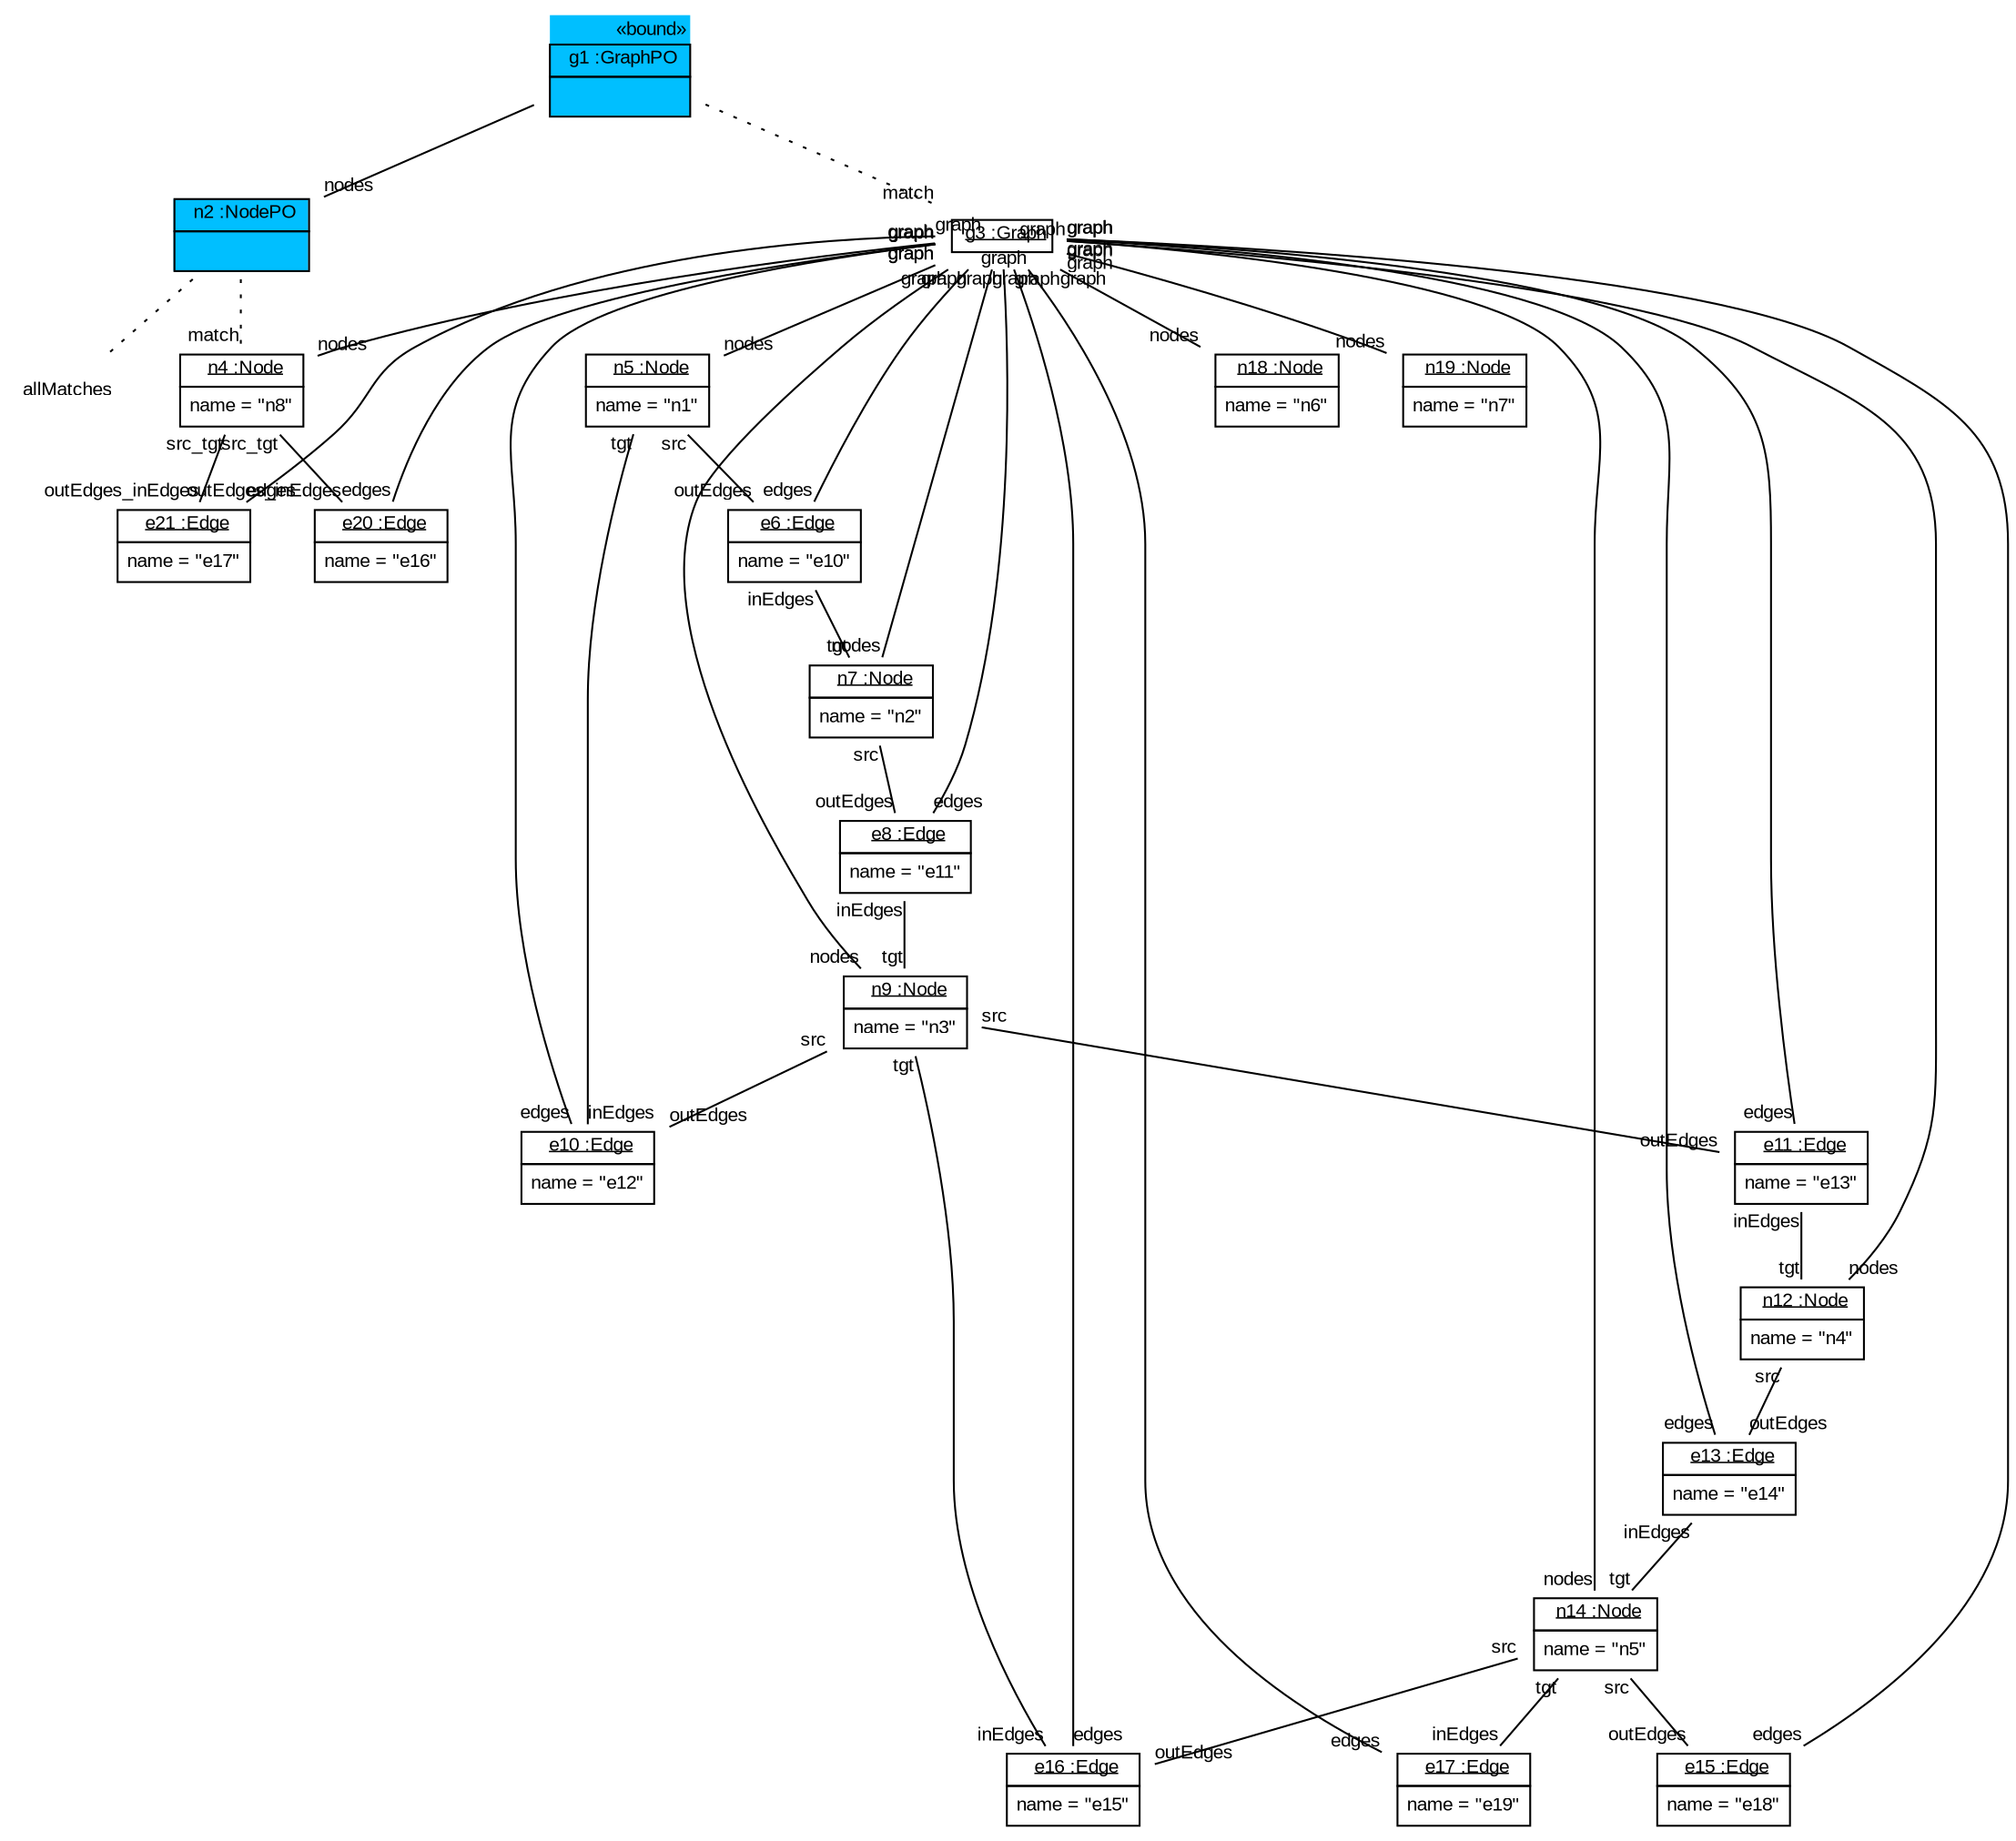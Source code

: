 graph ObjectDiagram {
   node [shape = none, fontsize = 10, fontname = "Arial"];
   edge [fontsize = 10, fontname = "Arial"];

g1 [label=<<table border='0' cellborder='1' cellspacing='0' color='black' bgcolor='deepskyblue'> <tr> <td border='0' align='right'><font color='black'>&#171;bound&#187;</font></td></tr> <tr> <td align='center'> <font color='black'> g1 :GraphPO </font></td></tr> <tr> <td align='left'> <table border='0' cellborder='0' cellspacing='0' color='black'> <tr> <td>  </td></tr></table></td></tr></table>>];
n2 [label=<<table border='0' cellborder='1' cellspacing='0' color='black' bgcolor='deepskyblue'>  <tr> <td align='center'> <font color='black'> n2 :NodePO </font></td></tr> <tr> <td align='left'> <table border='0' cellborder='0' cellspacing='0' color='black'> <tr> <td>  </td></tr></table></td></tr></table>>];
allMatches_n2 [label=allMatches];
g3 [label=<<table border='0' cellborder='1' cellspacing='0'> <tr> <td href="../../SDMLib/src/org/sdmlib/examples/helloworld/Graph.java"> <u>g3 :Graph</u></td></tr></table>>];
n5 [label=<<table border='0' cellborder='1' cellspacing='0'> <tr> <td href="../../SDMLib/src/org/sdmlib/examples/helloworld/Node.java"> <u>n5 :Node</u></td></tr><tr><td><table border='0' cellborder='0' cellspacing='0'><tr><td align='left'>name = "n1"</td></tr></table></td></tr></table>>];
e6 [label=<<table border='0' cellborder='1' cellspacing='0'> <tr> <td href="../../SDMLib/src/org/sdmlib/examples/helloworld/Edge.java"> <u>e6 :Edge</u></td></tr><tr><td><table border='0' cellborder='0' cellspacing='0'><tr><td align='left'>name = "e10"</td></tr></table></td></tr></table>>];
n7 [label=<<table border='0' cellborder='1' cellspacing='0'> <tr> <td href="../../SDMLib/src/org/sdmlib/examples/helloworld/Node.java"> <u>n7 :Node</u></td></tr><tr><td><table border='0' cellborder='0' cellspacing='0'><tr><td align='left'>name = "n2"</td></tr></table></td></tr></table>>];
e8 [label=<<table border='0' cellborder='1' cellspacing='0'> <tr> <td href="../../SDMLib/src/org/sdmlib/examples/helloworld/Edge.java"> <u>e8 :Edge</u></td></tr><tr><td><table border='0' cellborder='0' cellspacing='0'><tr><td align='left'>name = "e11"</td></tr></table></td></tr></table>>];
n9 [label=<<table border='0' cellborder='1' cellspacing='0'> <tr> <td href="../../SDMLib/src/org/sdmlib/examples/helloworld/Node.java"> <u>n9 :Node</u></td></tr><tr><td><table border='0' cellborder='0' cellspacing='0'><tr><td align='left'>name = "n3"</td></tr></table></td></tr></table>>];
e10 [label=<<table border='0' cellborder='1' cellspacing='0'> <tr> <td href="../../SDMLib/src/org/sdmlib/examples/helloworld/Edge.java"> <u>e10 :Edge</u></td></tr><tr><td><table border='0' cellborder='0' cellspacing='0'><tr><td align='left'>name = "e12"</td></tr></table></td></tr></table>>];
e11 [label=<<table border='0' cellborder='1' cellspacing='0'> <tr> <td href="../../SDMLib/src/org/sdmlib/examples/helloworld/Edge.java"> <u>e11 :Edge</u></td></tr><tr><td><table border='0' cellborder='0' cellspacing='0'><tr><td align='left'>name = "e13"</td></tr></table></td></tr></table>>];
n12 [label=<<table border='0' cellborder='1' cellspacing='0'> <tr> <td href="../../SDMLib/src/org/sdmlib/examples/helloworld/Node.java"> <u>n12 :Node</u></td></tr><tr><td><table border='0' cellborder='0' cellspacing='0'><tr><td align='left'>name = "n4"</td></tr></table></td></tr></table>>];
e13 [label=<<table border='0' cellborder='1' cellspacing='0'> <tr> <td href="../../SDMLib/src/org/sdmlib/examples/helloworld/Edge.java"> <u>e13 :Edge</u></td></tr><tr><td><table border='0' cellborder='0' cellspacing='0'><tr><td align='left'>name = "e14"</td></tr></table></td></tr></table>>];
n14 [label=<<table border='0' cellborder='1' cellspacing='0'> <tr> <td href="../../SDMLib/src/org/sdmlib/examples/helloworld/Node.java"> <u>n14 :Node</u></td></tr><tr><td><table border='0' cellborder='0' cellspacing='0'><tr><td align='left'>name = "n5"</td></tr></table></td></tr></table>>];
e15 [label=<<table border='0' cellborder='1' cellspacing='0'> <tr> <td href="../../SDMLib/src/org/sdmlib/examples/helloworld/Edge.java"> <u>e15 :Edge</u></td></tr><tr><td><table border='0' cellborder='0' cellspacing='0'><tr><td align='left'>name = "e18"</td></tr></table></td></tr></table>>];
e16 [label=<<table border='0' cellborder='1' cellspacing='0'> <tr> <td href="../../SDMLib/src/org/sdmlib/examples/helloworld/Edge.java"> <u>e16 :Edge</u></td></tr><tr><td><table border='0' cellborder='0' cellspacing='0'><tr><td align='left'>name = "e15"</td></tr></table></td></tr></table>>];
e17 [label=<<table border='0' cellborder='1' cellspacing='0'> <tr> <td href="../../SDMLib/src/org/sdmlib/examples/helloworld/Edge.java"> <u>e17 :Edge</u></td></tr><tr><td><table border='0' cellborder='0' cellspacing='0'><tr><td align='left'>name = "e19"</td></tr></table></td></tr></table>>];
n18 [label=<<table border='0' cellborder='1' cellspacing='0'> <tr> <td href="../../SDMLib/src/org/sdmlib/examples/helloworld/Node.java"> <u>n18 :Node</u></td></tr><tr><td><table border='0' cellborder='0' cellspacing='0'><tr><td align='left'>name = "n6"</td></tr></table></td></tr></table>>];
n19 [label=<<table border='0' cellborder='1' cellspacing='0'> <tr> <td href="../../SDMLib/src/org/sdmlib/examples/helloworld/Node.java"> <u>n19 :Node</u></td></tr><tr><td><table border='0' cellborder='0' cellspacing='0'><tr><td align='left'>name = "n7"</td></tr></table></td></tr></table>>];
n4 [label=<<table border='0' cellborder='1' cellspacing='0'> <tr> <td href="../../SDMLib/src/org/sdmlib/examples/helloworld/Node.java"> <u>n4 :Node</u></td></tr><tr><td><table border='0' cellborder='0' cellspacing='0'><tr><td align='left'>name = "n8"</td></tr></table></td></tr></table>>];
e20 [label=<<table border='0' cellborder='1' cellspacing='0'> <tr> <td href="../../SDMLib/src/org/sdmlib/examples/helloworld/Edge.java"> <u>e20 :Edge</u></td></tr><tr><td><table border='0' cellborder='0' cellspacing='0'><tr><td align='left'>name = "e16"</td></tr></table></td></tr></table>>];
e21 [label=<<table border='0' cellborder='1' cellspacing='0'> <tr> <td href="../../SDMLib/src/org/sdmlib/examples/helloworld/Edge.java"> <u>e21 :Edge</u></td></tr><tr><td><table border='0' cellborder='0' cellspacing='0'><tr><td align='left'>name = "e17"</td></tr></table></td></tr></table>>];

g1 -- g3 [headlabel = "match" style="dotted" color="black" fontcolor="black"];
n2 -- allMatches_n2 [style="dotted"];
n2 -- n4 [headlabel = "match" style="dotted" color="black" fontcolor="black"];
g1 -- n2 [headlabel = "nodes" taillabel = "" color="black" fontcolor="black"];
g3 -- n5 [headlabel = "nodes" taillabel = "graph"];
g3 -- n7 [headlabel = "nodes" taillabel = "graph"];
g3 -- n9 [headlabel = "nodes" taillabel = "graph"];
g3 -- n12 [headlabel = "nodes" taillabel = "graph"];
g3 -- n14 [headlabel = "nodes" taillabel = "graph"];
g3 -- n18 [headlabel = "nodes" taillabel = "graph"];
g3 -- n19 [headlabel = "nodes" taillabel = "graph"];
g3 -- n4 [headlabel = "nodes" taillabel = "graph"];
g3 -- e15 [headlabel = "edges" taillabel = "graph"];
g3 -- e17 [headlabel = "edges" taillabel = "graph"];
g3 -- e6 [headlabel = "edges" taillabel = "graph"];
g3 -- e8 [headlabel = "edges" taillabel = "graph"];
g3 -- e10 [headlabel = "edges" taillabel = "graph"];
g3 -- e11 [headlabel = "edges" taillabel = "graph"];
g3 -- e13 [headlabel = "edges" taillabel = "graph"];
g3 -- e16 [headlabel = "edges" taillabel = "graph"];
g3 -- e20 [headlabel = "edges" taillabel = "graph"];
g3 -- e21 [headlabel = "edges" taillabel = "graph"];
n5 -- e6 [headlabel = "outEdges" taillabel = "src"];
n5 -- e10 [headlabel = "inEdges" taillabel = "tgt"];
e6 -- n7 [headlabel = "tgt" taillabel = "inEdges"];
n7 -- e8 [headlabel = "outEdges" taillabel = "src"];
e8 -- n9 [headlabel = "tgt" taillabel = "inEdges"];
n9 -- e10 [headlabel = "outEdges" taillabel = "src"];
n9 -- e11 [headlabel = "outEdges" taillabel = "src"];
n9 -- e16 [headlabel = "inEdges" taillabel = "tgt"];
e11 -- n12 [headlabel = "tgt" taillabel = "inEdges"];
n12 -- e13 [headlabel = "outEdges" taillabel = "src"];
e13 -- n14 [headlabel = "tgt" taillabel = "inEdges"];
n14 -- e15 [headlabel = "outEdges" taillabel = "src"];
n14 -- e16 [headlabel = "outEdges" taillabel = "src"];
n14 -- e17 [headlabel = "inEdges" taillabel = "tgt"];
n4 -- e20 [headlabel = "outEdges_inEdges" taillabel = "src_tgt"];
n4 -- e21 [headlabel = "outEdges_inEdges" taillabel = "src_tgt"];
}
